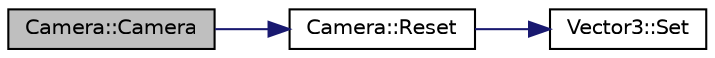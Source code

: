 digraph "Camera::Camera"
{
  bgcolor="transparent";
  edge [fontname="Helvetica",fontsize="10",labelfontname="Helvetica",labelfontsize="10"];
  node [fontname="Helvetica",fontsize="10",shape=record];
  rankdir="LR";
  Node1 [label="Camera::Camera",height=0.2,width=0.4,color="black", fillcolor="grey75", style="filled", fontcolor="black"];
  Node1 -> Node2 [color="midnightblue",fontsize="10",style="solid",fontname="Helvetica"];
  Node2 [label="Camera::Reset",height=0.2,width=0.4,color="black",URL="$classCamera.html#aa46f58b32270a571ab56dde4caca46db",tooltip="Reset Camera position. "];
  Node2 -> Node3 [color="midnightblue",fontsize="10",style="solid",fontname="Helvetica"];
  Node3 [label="Vector3::Set",height=0.2,width=0.4,color="black",URL="$structVector3.html#a9c25d604bd52b162cfcb56302ef032bb",tooltip="Set the elements of this vector. "];
}
